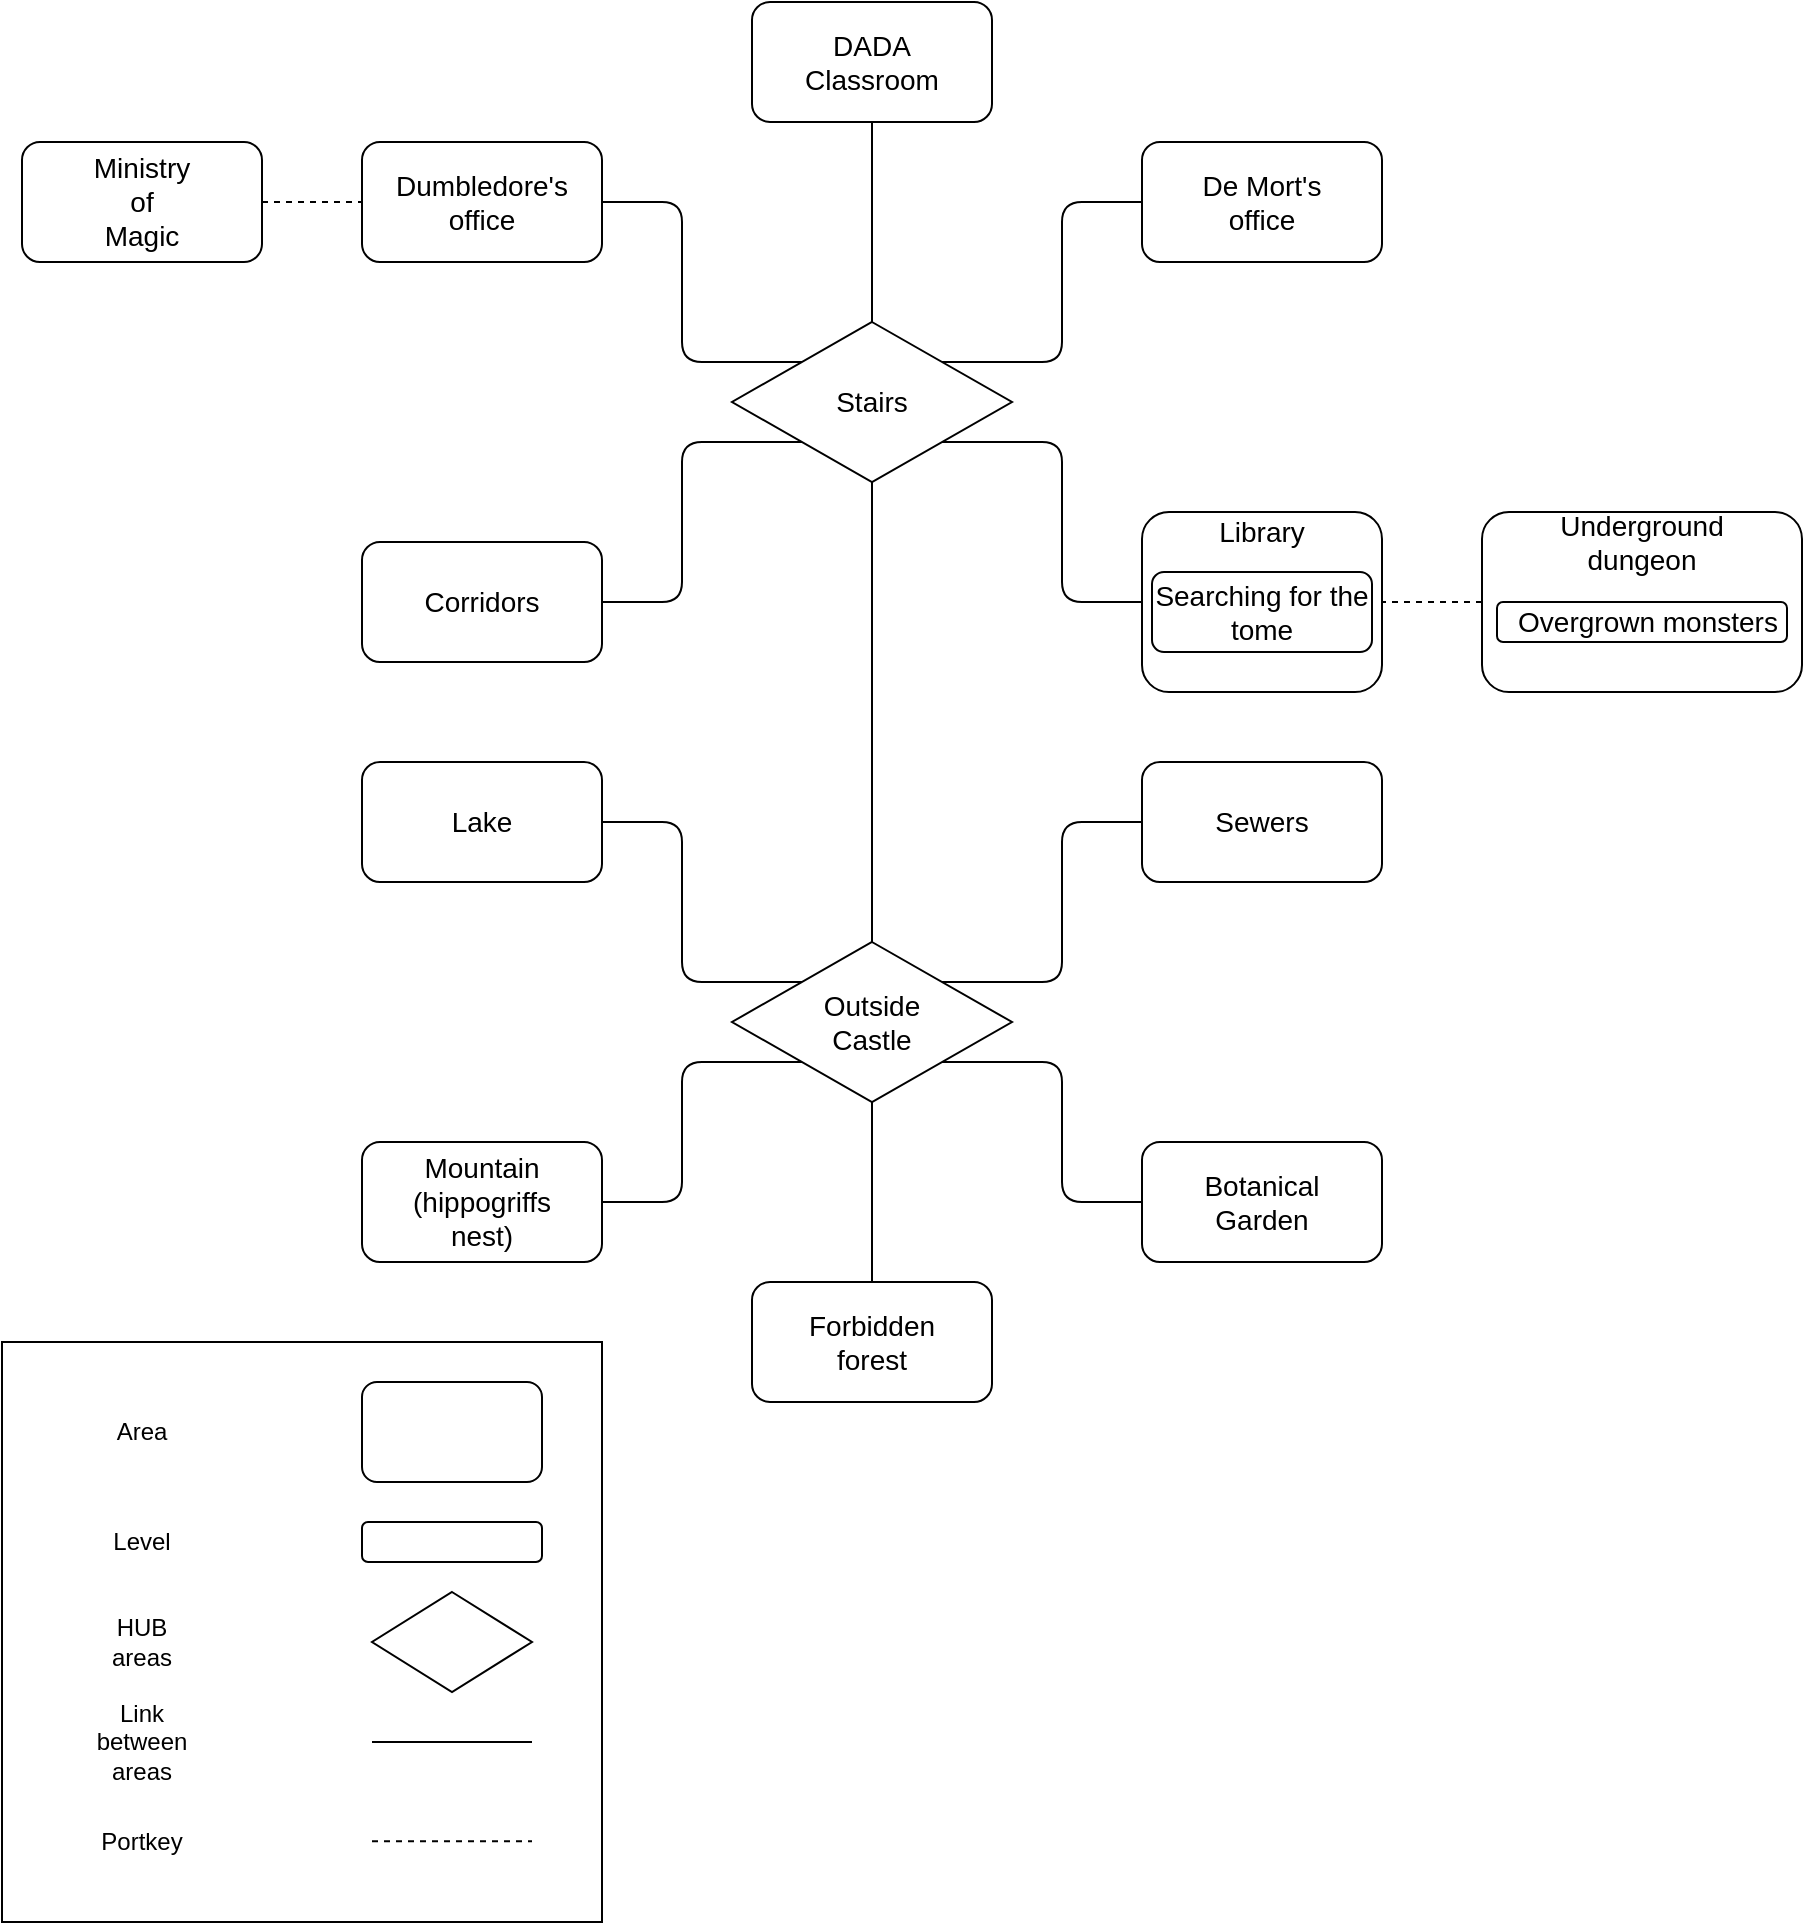 <mxfile version="13.9.9" type="device"><diagram id="MnBBiq-cmBgerUR0bNqA" name="Pagina-1"><mxGraphModel dx="1024" dy="592" grid="1" gridSize="10" guides="1" tooltips="1" connect="1" arrows="1" fold="1" page="1" pageScale="1" pageWidth="4681" pageHeight="3300" math="0" shadow="0"><root><mxCell id="0"/><mxCell id="1" parent="0"/><mxCell id="7Ep4j6iloRdLz8asTo0H-3" value="" style="rounded=1;whiteSpace=wrap;html=1;" parent="1" vertex="1"><mxGeometry x="525" y="70" width="120" height="60" as="geometry"/></mxCell><mxCell id="7Ep4j6iloRdLz8asTo0H-4" value="&lt;font style=&quot;font-size: 14px&quot;&gt;DADA Classroom&lt;/font&gt;" style="text;html=1;strokeColor=none;fillColor=none;align=center;verticalAlign=middle;whiteSpace=wrap;rounded=0;" parent="1" vertex="1"><mxGeometry x="565" y="90" width="40" height="20" as="geometry"/></mxCell><mxCell id="7Ep4j6iloRdLz8asTo0H-5" value="" style="rhombus;whiteSpace=wrap;html=1;" parent="1" vertex="1"><mxGeometry x="515" y="230" width="140" height="80" as="geometry"/></mxCell><mxCell id="7Ep4j6iloRdLz8asTo0H-6" value="&lt;font style=&quot;font-size: 14px&quot;&gt;Stairs&lt;/font&gt;" style="text;html=1;strokeColor=none;fillColor=none;align=center;verticalAlign=middle;whiteSpace=wrap;rounded=0;" parent="1" vertex="1"><mxGeometry x="565" y="260" width="40" height="20" as="geometry"/></mxCell><mxCell id="7Ep4j6iloRdLz8asTo0H-7" value="" style="rounded=1;whiteSpace=wrap;html=1;" parent="1" vertex="1"><mxGeometry x="720" y="140" width="120" height="60" as="geometry"/></mxCell><mxCell id="7Ep4j6iloRdLz8asTo0H-8" value="&lt;font style=&quot;font-size: 14px&quot;&gt;De Mort's&lt;br&gt;office&lt;br&gt;&lt;/font&gt;" style="text;html=1;strokeColor=none;fillColor=none;align=center;verticalAlign=middle;whiteSpace=wrap;rounded=0;" parent="1" vertex="1"><mxGeometry x="730" y="160" width="100" height="20" as="geometry"/></mxCell><mxCell id="7Ep4j6iloRdLz8asTo0H-9" value="" style="rounded=1;whiteSpace=wrap;html=1;" parent="1" vertex="1"><mxGeometry x="330" y="140" width="120" height="60" as="geometry"/></mxCell><mxCell id="7Ep4j6iloRdLz8asTo0H-10" value="&lt;font style=&quot;font-size: 14px&quot;&gt;Dumbledore's&lt;br&gt;office&lt;br&gt;&lt;/font&gt;" style="text;html=1;strokeColor=none;fillColor=none;align=center;verticalAlign=middle;whiteSpace=wrap;rounded=0;" parent="1" vertex="1"><mxGeometry x="340" y="160" width="100" height="20" as="geometry"/></mxCell><mxCell id="7Ep4j6iloRdLz8asTo0H-11" value="" style="rounded=1;whiteSpace=wrap;html=1;" parent="1" vertex="1"><mxGeometry x="720" y="325" width="120" height="90" as="geometry"/></mxCell><mxCell id="7Ep4j6iloRdLz8asTo0H-12" value="&lt;font style=&quot;font-size: 14px&quot;&gt;Library&lt;br&gt;&lt;/font&gt;" style="text;html=1;strokeColor=none;fillColor=none;align=center;verticalAlign=middle;whiteSpace=wrap;rounded=0;" parent="1" vertex="1"><mxGeometry x="760" y="325" width="40" height="20" as="geometry"/></mxCell><mxCell id="7Ep4j6iloRdLz8asTo0H-13" value="" style="rounded=1;whiteSpace=wrap;html=1;" parent="1" vertex="1"><mxGeometry x="890" y="325" width="160" height="90" as="geometry"/></mxCell><mxCell id="7Ep4j6iloRdLz8asTo0H-14" value="&lt;font style=&quot;font-size: 14px&quot;&gt;Underground&lt;br&gt;dungeon&lt;br&gt;&lt;/font&gt;" style="text;html=1;strokeColor=none;fillColor=none;align=center;verticalAlign=middle;whiteSpace=wrap;rounded=0;" parent="1" vertex="1"><mxGeometry x="950" y="330" width="40" height="20" as="geometry"/></mxCell><mxCell id="7Ep4j6iloRdLz8asTo0H-15" value="" style="endArrow=none;html=1;exitX=0.5;exitY=0;exitDx=0;exitDy=0;entryX=0.5;entryY=1;entryDx=0;entryDy=0;" parent="1" source="7Ep4j6iloRdLz8asTo0H-5" target="7Ep4j6iloRdLz8asTo0H-3" edge="1"><mxGeometry width="50" height="50" relative="1" as="geometry"><mxPoint x="620" y="300" as="sourcePoint"/><mxPoint x="670" y="250" as="targetPoint"/></mxGeometry></mxCell><mxCell id="7Ep4j6iloRdLz8asTo0H-17" value="" style="endArrow=none;html=1;entryX=0;entryY=0;entryDx=0;entryDy=0;exitX=1;exitY=0.5;exitDx=0;exitDy=0;edgeStyle=elbowEdgeStyle;" parent="1" source="7Ep4j6iloRdLz8asTo0H-9" target="7Ep4j6iloRdLz8asTo0H-5" edge="1"><mxGeometry width="50" height="50" relative="1" as="geometry"><mxPoint x="430" y="310" as="sourcePoint"/><mxPoint x="480" y="260" as="targetPoint"/><Array as="points"><mxPoint x="490" y="210"/></Array></mxGeometry></mxCell><mxCell id="7Ep4j6iloRdLz8asTo0H-19" value="" style="rounded=1;whiteSpace=wrap;html=1;" parent="1" vertex="1"><mxGeometry x="330" y="340" width="120" height="60" as="geometry"/></mxCell><mxCell id="7Ep4j6iloRdLz8asTo0H-20" value="&lt;font style=&quot;font-size: 14px&quot;&gt;Corridors&lt;br&gt;&lt;/font&gt;" style="text;html=1;strokeColor=none;fillColor=none;align=center;verticalAlign=middle;whiteSpace=wrap;rounded=0;" parent="1" vertex="1"><mxGeometry x="370" y="360" width="40" height="20" as="geometry"/></mxCell><mxCell id="7Ep4j6iloRdLz8asTo0H-21" value="" style="endArrow=none;html=1;exitX=0;exitY=1;exitDx=0;exitDy=0;entryX=1;entryY=0.5;entryDx=0;entryDy=0;edgeStyle=elbowEdgeStyle;" parent="1" source="7Ep4j6iloRdLz8asTo0H-5" target="7Ep4j6iloRdLz8asTo0H-19" edge="1"><mxGeometry width="50" height="50" relative="1" as="geometry"><mxPoint x="600" y="320" as="sourcePoint"/><mxPoint x="650" y="270" as="targetPoint"/><Array as="points"><mxPoint x="490" y="340"/></Array></mxGeometry></mxCell><mxCell id="7Ep4j6iloRdLz8asTo0H-24" value="" style="endArrow=none;html=1;exitX=0;exitY=0.5;exitDx=0;exitDy=0;entryX=1;entryY=1;entryDx=0;entryDy=0;edgeStyle=elbowEdgeStyle;" parent="1" source="7Ep4j6iloRdLz8asTo0H-11" target="7Ep4j6iloRdLz8asTo0H-5" edge="1"><mxGeometry width="50" height="50" relative="1" as="geometry"><mxPoint x="600" y="320" as="sourcePoint"/><mxPoint x="660" y="300" as="targetPoint"/><Array as="points"><mxPoint x="680" y="330"/></Array></mxGeometry></mxCell><mxCell id="7Ep4j6iloRdLz8asTo0H-25" value="" style="endArrow=none;html=1;entryX=1;entryY=0;entryDx=0;entryDy=0;exitX=0;exitY=0.5;exitDx=0;exitDy=0;edgeStyle=elbowEdgeStyle;" parent="1" source="7Ep4j6iloRdLz8asTo0H-7" target="7Ep4j6iloRdLz8asTo0H-5" edge="1"><mxGeometry width="50" height="50" relative="1" as="geometry"><mxPoint x="820" y="200" as="sourcePoint"/><mxPoint x="650" y="270" as="targetPoint"/><Array as="points"><mxPoint x="680" y="210"/></Array></mxGeometry></mxCell><mxCell id="7Ep4j6iloRdLz8asTo0H-26" value="" style="endArrow=none;dashed=1;html=1;entryX=1;entryY=0.5;entryDx=0;entryDy=0;exitX=0;exitY=0.5;exitDx=0;exitDy=0;" parent="1" source="7Ep4j6iloRdLz8asTo0H-13" target="7Ep4j6iloRdLz8asTo0H-11" edge="1"><mxGeometry width="50" height="50" relative="1" as="geometry"><mxPoint x="760" y="395" as="sourcePoint"/><mxPoint x="810" y="345" as="targetPoint"/></mxGeometry></mxCell><mxCell id="7Ep4j6iloRdLz8asTo0H-27" value="" style="rhombus;whiteSpace=wrap;html=1;" parent="1" vertex="1"><mxGeometry x="515" y="540" width="140" height="80" as="geometry"/></mxCell><mxCell id="7Ep4j6iloRdLz8asTo0H-28" value="&lt;font style=&quot;font-size: 14px&quot;&gt;Outside&lt;br&gt;Castle&lt;br&gt;&lt;/font&gt;" style="text;html=1;strokeColor=none;fillColor=none;align=center;verticalAlign=middle;whiteSpace=wrap;rounded=0;" parent="1" vertex="1"><mxGeometry x="565" y="570" width="40" height="20" as="geometry"/></mxCell><mxCell id="7Ep4j6iloRdLz8asTo0H-29" value="" style="endArrow=none;html=1;entryX=0.5;entryY=1;entryDx=0;entryDy=0;exitX=0.5;exitY=0;exitDx=0;exitDy=0;" parent="1" source="7Ep4j6iloRdLz8asTo0H-27" target="7Ep4j6iloRdLz8asTo0H-5" edge="1"><mxGeometry width="50" height="50" relative="1" as="geometry"><mxPoint x="610" y="520" as="sourcePoint"/><mxPoint x="660" y="470" as="targetPoint"/></mxGeometry></mxCell><mxCell id="7Ep4j6iloRdLz8asTo0H-30" value="" style="rounded=1;whiteSpace=wrap;html=1;" parent="1" vertex="1"><mxGeometry x="720" y="450" width="120" height="60" as="geometry"/></mxCell><mxCell id="7Ep4j6iloRdLz8asTo0H-31" value="&lt;font style=&quot;font-size: 14px&quot;&gt;Sewers&lt;br&gt;&lt;/font&gt;" style="text;html=1;strokeColor=none;fillColor=none;align=center;verticalAlign=middle;whiteSpace=wrap;rounded=0;" parent="1" vertex="1"><mxGeometry x="760" y="470" width="40" height="20" as="geometry"/></mxCell><mxCell id="7Ep4j6iloRdLz8asTo0H-32" value="" style="endArrow=none;html=1;exitX=1;exitY=0;exitDx=0;exitDy=0;entryX=0;entryY=0.5;entryDx=0;entryDy=0;edgeStyle=elbowEdgeStyle;" parent="1" source="7Ep4j6iloRdLz8asTo0H-27" target="7Ep4j6iloRdLz8asTo0H-30" edge="1"><mxGeometry width="50" height="50" relative="1" as="geometry"><mxPoint x="700" y="500" as="sourcePoint"/><mxPoint x="750" y="450" as="targetPoint"/><Array as="points"><mxPoint x="680" y="520"/></Array></mxGeometry></mxCell><mxCell id="7Ep4j6iloRdLz8asTo0H-33" value="" style="rounded=1;whiteSpace=wrap;html=1;" parent="1" vertex="1"><mxGeometry x="720" y="640" width="120" height="60" as="geometry"/></mxCell><mxCell id="7Ep4j6iloRdLz8asTo0H-34" value="&lt;font style=&quot;font-size: 14px&quot;&gt;Botanical&lt;br&gt;Garden&lt;br&gt;&lt;/font&gt;" style="text;html=1;strokeColor=none;fillColor=none;align=center;verticalAlign=middle;whiteSpace=wrap;rounded=0;" parent="1" vertex="1"><mxGeometry x="760" y="660" width="40" height="20" as="geometry"/></mxCell><mxCell id="7Ep4j6iloRdLz8asTo0H-35" value="" style="endArrow=none;html=1;entryX=0;entryY=0.5;entryDx=0;entryDy=0;edgeStyle=elbowEdgeStyle;exitX=1;exitY=1;exitDx=0;exitDy=0;" parent="1" source="7Ep4j6iloRdLz8asTo0H-27" target="7Ep4j6iloRdLz8asTo0H-33" edge="1"><mxGeometry width="50" height="50" relative="1" as="geometry"><mxPoint x="700" y="490" as="sourcePoint"/><mxPoint x="750" y="440" as="targetPoint"/><Array as="points"><mxPoint x="680" y="630"/></Array></mxGeometry></mxCell><mxCell id="7Ep4j6iloRdLz8asTo0H-36" value="" style="rounded=1;whiteSpace=wrap;html=1;" parent="1" vertex="1"><mxGeometry x="330" y="450" width="120" height="60" as="geometry"/></mxCell><mxCell id="7Ep4j6iloRdLz8asTo0H-37" value="&lt;font style=&quot;font-size: 14px&quot;&gt;Lake&lt;br&gt;&lt;/font&gt;" style="text;html=1;strokeColor=none;fillColor=none;align=center;verticalAlign=middle;whiteSpace=wrap;rounded=0;" parent="1" vertex="1"><mxGeometry x="370" y="470" width="40" height="20" as="geometry"/></mxCell><mxCell id="7Ep4j6iloRdLz8asTo0H-38" value="" style="endArrow=none;html=1;exitX=1;exitY=0.5;exitDx=0;exitDy=0;entryX=0;entryY=0;entryDx=0;entryDy=0;edgeStyle=elbowEdgeStyle;" parent="1" source="7Ep4j6iloRdLz8asTo0H-36" target="7Ep4j6iloRdLz8asTo0H-27" edge="1"><mxGeometry width="50" height="50" relative="1" as="geometry"><mxPoint x="420" y="540" as="sourcePoint"/><mxPoint x="470" y="490" as="targetPoint"/><Array as="points"><mxPoint x="490" y="520"/></Array></mxGeometry></mxCell><mxCell id="7Ep4j6iloRdLz8asTo0H-39" value="" style="rounded=1;whiteSpace=wrap;html=1;" parent="1" vertex="1"><mxGeometry x="330" y="640" width="120" height="60" as="geometry"/></mxCell><mxCell id="7Ep4j6iloRdLz8asTo0H-40" value="&lt;font style=&quot;font-size: 14px&quot;&gt;Mountain&lt;br&gt;(hippogriffs nest)&lt;br&gt;&lt;/font&gt;" style="text;html=1;strokeColor=none;fillColor=none;align=center;verticalAlign=middle;whiteSpace=wrap;rounded=0;" parent="1" vertex="1"><mxGeometry x="370" y="660" width="40" height="20" as="geometry"/></mxCell><mxCell id="7Ep4j6iloRdLz8asTo0H-41" value="" style="endArrow=none;html=1;exitX=1;exitY=0.5;exitDx=0;exitDy=0;entryX=0;entryY=1;entryDx=0;entryDy=0;edgeStyle=elbowEdgeStyle;" parent="1" source="7Ep4j6iloRdLz8asTo0H-39" target="7Ep4j6iloRdLz8asTo0H-27" edge="1"><mxGeometry width="50" height="50" relative="1" as="geometry"><mxPoint x="480" y="590" as="sourcePoint"/><mxPoint x="530" y="540" as="targetPoint"/><Array as="points"><mxPoint x="490" y="640"/></Array></mxGeometry></mxCell><mxCell id="7Ep4j6iloRdLz8asTo0H-42" value="" style="rounded=1;whiteSpace=wrap;html=1;" parent="1" vertex="1"><mxGeometry x="525" y="710" width="120" height="60" as="geometry"/></mxCell><mxCell id="7Ep4j6iloRdLz8asTo0H-43" value="&lt;font style=&quot;font-size: 14px&quot;&gt;Forbidden forest&lt;br&gt;&lt;/font&gt;" style="text;html=1;strokeColor=none;fillColor=none;align=center;verticalAlign=middle;whiteSpace=wrap;rounded=0;" parent="1" vertex="1"><mxGeometry x="565" y="730" width="40" height="20" as="geometry"/></mxCell><mxCell id="7Ep4j6iloRdLz8asTo0H-44" value="" style="endArrow=none;html=1;exitX=0.5;exitY=1;exitDx=0;exitDy=0;entryX=0.5;entryY=0;entryDx=0;entryDy=0;edgeStyle=elbowEdgeStyle;" parent="1" source="7Ep4j6iloRdLz8asTo0H-27" target="7Ep4j6iloRdLz8asTo0H-42" edge="1"><mxGeometry width="50" height="50" relative="1" as="geometry"><mxPoint x="530" y="390" as="sourcePoint"/><mxPoint x="580" y="340" as="targetPoint"/></mxGeometry></mxCell><mxCell id="7Ep4j6iloRdLz8asTo0H-45" value="" style="rounded=0;whiteSpace=wrap;html=1;strokeColor=#000000;" parent="1" vertex="1"><mxGeometry x="150" y="740" width="300" height="290" as="geometry"/></mxCell><mxCell id="7Ep4j6iloRdLz8asTo0H-46" value="" style="rounded=1;whiteSpace=wrap;html=1;strokeColor=#000000;" parent="1" vertex="1"><mxGeometry x="330" y="760" width="90" height="50" as="geometry"/></mxCell><mxCell id="7Ep4j6iloRdLz8asTo0H-47" value="Area" style="text;html=1;strokeColor=none;fillColor=none;align=center;verticalAlign=middle;whiteSpace=wrap;rounded=0;" parent="1" vertex="1"><mxGeometry x="200" y="775" width="40" height="20" as="geometry"/></mxCell><mxCell id="7Ep4j6iloRdLz8asTo0H-49" value="" style="rounded=1;whiteSpace=wrap;html=1;strokeColor=#000000;" parent="1" vertex="1"><mxGeometry x="330" y="830" width="90" height="20" as="geometry"/></mxCell><mxCell id="7Ep4j6iloRdLz8asTo0H-50" value="Level" style="text;html=1;strokeColor=none;fillColor=none;align=center;verticalAlign=middle;whiteSpace=wrap;rounded=0;" parent="1" vertex="1"><mxGeometry x="200" y="830" width="40" height="20" as="geometry"/></mxCell><mxCell id="7Ep4j6iloRdLz8asTo0H-51" value="" style="rhombus;whiteSpace=wrap;html=1;strokeColor=#000000;" parent="1" vertex="1"><mxGeometry x="335" y="865" width="80" height="50" as="geometry"/></mxCell><mxCell id="7Ep4j6iloRdLz8asTo0H-52" value="HUB areas" style="text;html=1;strokeColor=none;fillColor=none;align=center;verticalAlign=middle;whiteSpace=wrap;rounded=0;" parent="1" vertex="1"><mxGeometry x="200" y="880" width="40" height="20" as="geometry"/></mxCell><mxCell id="7Ep4j6iloRdLz8asTo0H-55" value="" style="endArrow=none;html=1;exitX=1;exitY=0.5;exitDx=0;exitDy=0;" parent="1" edge="1"><mxGeometry width="50" height="50" relative="1" as="geometry"><mxPoint x="335" y="940" as="sourcePoint"/><mxPoint x="415" y="940" as="targetPoint"/><Array as="points"><mxPoint x="380" y="940"/></Array></mxGeometry></mxCell><mxCell id="7Ep4j6iloRdLz8asTo0H-58" value="Link between areas" style="text;html=1;strokeColor=none;fillColor=none;align=center;verticalAlign=middle;whiteSpace=wrap;rounded=0;" parent="1" vertex="1"><mxGeometry x="200" y="930" width="40" height="20" as="geometry"/></mxCell><mxCell id="7Ep4j6iloRdLz8asTo0H-61" value="" style="endArrow=none;html=1;exitX=1;exitY=0.5;exitDx=0;exitDy=0;dashed=1;" parent="1" edge="1"><mxGeometry width="50" height="50" relative="1" as="geometry"><mxPoint x="335" y="989.66" as="sourcePoint"/><mxPoint x="415" y="989.66" as="targetPoint"/><Array as="points"><mxPoint x="380" y="989.66"/></Array></mxGeometry></mxCell><mxCell id="7Ep4j6iloRdLz8asTo0H-62" value="Portkey" style="text;html=1;strokeColor=none;fillColor=none;align=center;verticalAlign=middle;whiteSpace=wrap;rounded=0;" parent="1" vertex="1"><mxGeometry x="200" y="980" width="40" height="20" as="geometry"/></mxCell><mxCell id="2-G_d1j3Z6TorlQj5G-S-1" value="" style="rounded=1;whiteSpace=wrap;html=1;" parent="1" vertex="1"><mxGeometry x="725" y="355" width="110" height="40" as="geometry"/></mxCell><mxCell id="2-G_d1j3Z6TorlQj5G-S-2" value="" style="rounded=1;whiteSpace=wrap;html=1;" parent="1" vertex="1"><mxGeometry x="897.5" y="370" width="145" height="20" as="geometry"/></mxCell><mxCell id="2-G_d1j3Z6TorlQj5G-S-3" value="&lt;font style=&quot;font-size: 14px&quot;&gt;Overgrown monsters&lt;br&gt;&lt;/font&gt;" style="text;html=1;strokeColor=none;fillColor=none;align=center;verticalAlign=middle;whiteSpace=wrap;rounded=0;" parent="1" vertex="1"><mxGeometry x="902.5" y="370" width="140" height="20" as="geometry"/></mxCell><mxCell id="2-G_d1j3Z6TorlQj5G-S-5" value="" style="rounded=1;whiteSpace=wrap;html=1;" parent="1" vertex="1"><mxGeometry x="160" y="140" width="120" height="60" as="geometry"/></mxCell><mxCell id="2-G_d1j3Z6TorlQj5G-S-6" value="&lt;font style=&quot;font-size: 14px&quot;&gt;Ministry of Magic&lt;br&gt;&lt;/font&gt;" style="text;html=1;strokeColor=none;fillColor=none;align=center;verticalAlign=middle;whiteSpace=wrap;rounded=0;" parent="1" vertex="1"><mxGeometry x="200" y="160" width="40" height="20" as="geometry"/></mxCell><mxCell id="2-G_d1j3Z6TorlQj5G-S-7" value="" style="endArrow=none;dashed=1;html=1;exitX=1;exitY=0.5;exitDx=0;exitDy=0;entryX=0;entryY=0.5;entryDx=0;entryDy=0;" parent="1" source="2-G_d1j3Z6TorlQj5G-S-5" target="7Ep4j6iloRdLz8asTo0H-9" edge="1"><mxGeometry width="50" height="50" relative="1" as="geometry"><mxPoint x="640" y="550" as="sourcePoint"/><mxPoint x="690" y="500" as="targetPoint"/></mxGeometry></mxCell><mxCell id="nQvrIKHvhK48baeV9k-U-1" value="&lt;font style=&quot;font-size: 14px&quot;&gt;Searching for the tome&lt;br&gt;&lt;/font&gt;" style="text;html=1;strokeColor=none;fillColor=none;align=center;verticalAlign=middle;whiteSpace=wrap;rounded=0;" parent="1" vertex="1"><mxGeometry x="725" y="360" width="110" height="30" as="geometry"/></mxCell></root></mxGraphModel></diagram></mxfile>